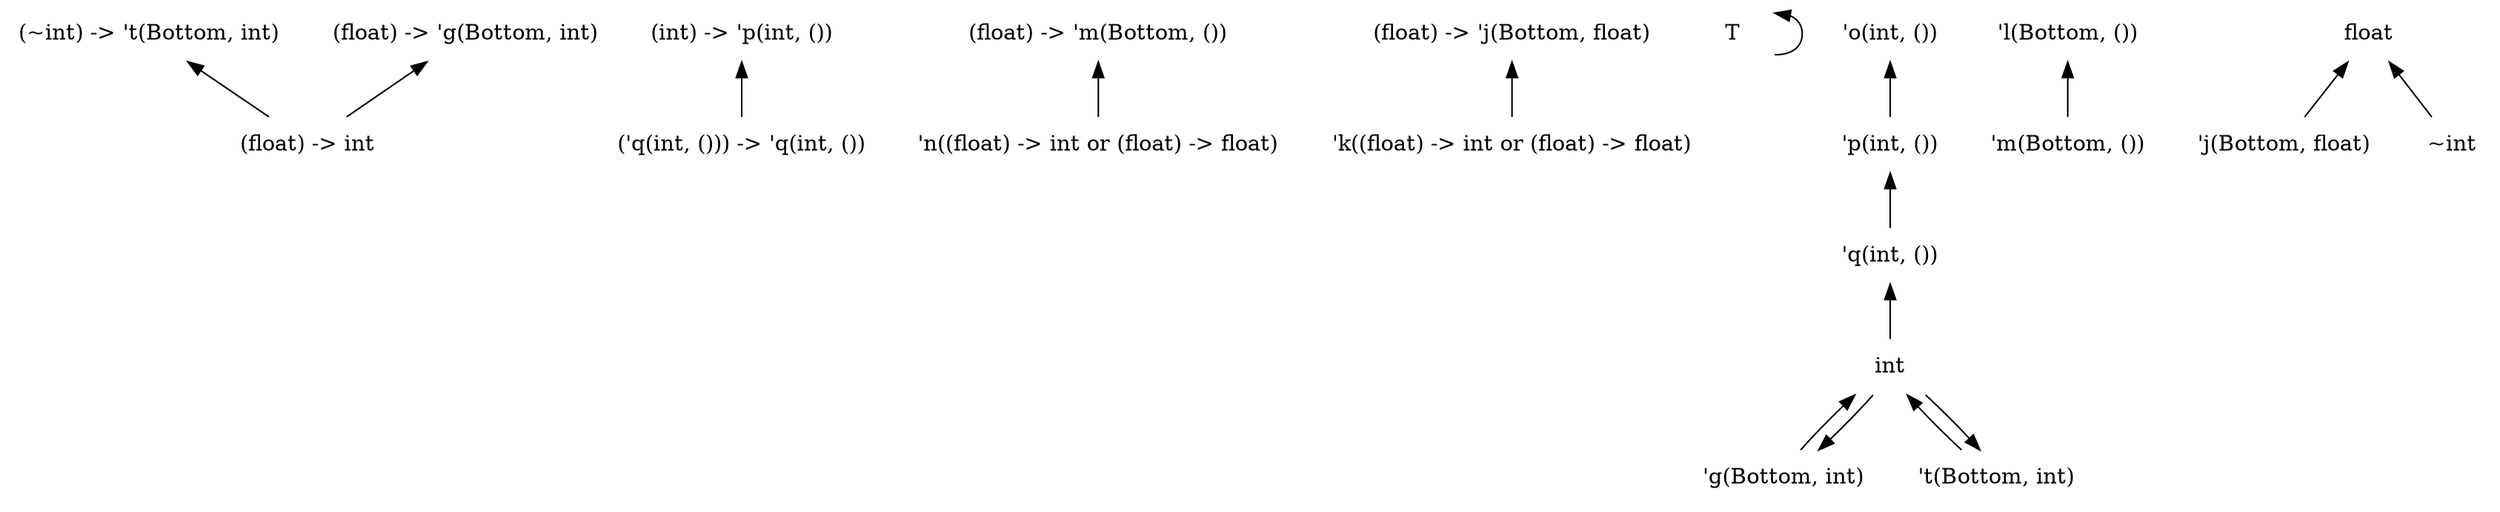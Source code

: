 digraph order {
  graph [
    size = "30,10"
    ];
  node [
    shape = none
    ];
  edge [
    dir = back
    ];
  "(~int) -> 't(Bottom, int)"
  "(int) -> 'p(int, ())"
  "(float) -> 'm(Bottom, ())"
  "(float) -> 'j(Bottom, float)"
  "(float) -> 'g(Bottom, int)"
  "T"
  "'k((float) -> int or (float) -> float)"
  "'n((float) -> int or (float) -> float)"
  "'p(int, ())"
  "'q(int, ())"
  "'m(Bottom, ())"
  "'j(Bottom, float)"
  "'g(Bottom, int)"
  "'t(Bottom, int)"
  "'o(int, ())"
  "'l(Bottom, ())"
  "float"
  "int"
  "~int"
  "('q(int, ())) -> 'q(int, ())"
  "(float) -> int"
  "(float) -> 'j(Bottom, float)" -> "'k((float) -> int or (float) -> float)"
  "(float) -> 'g(Bottom, int)" -> "(float) -> int"
  "(~int) -> 't(Bottom, int)" -> "(float) -> int"
  "T" -> "T"
  "float" -> "'j(Bottom, float)"
  "float" -> "~int"
  "'o(int, ())" -> "'p(int, ())"
  "int" -> "'g(Bottom, int)"
  "int" -> "'t(Bottom, int)"
  "'q(int, ())" -> "int"
  "'p(int, ())" -> "'q(int, ())"
  "'l(Bottom, ())" -> "'m(Bottom, ())"
  "'t(Bottom, int)" -> "int"
  "'g(Bottom, int)" -> "int"
  "(int) -> 'p(int, ())" -> "('q(int, ())) -> 'q(int, ())"
  "(float) -> 'm(Bottom, ())" -> "'n((float) -> int or (float) -> float)"
}